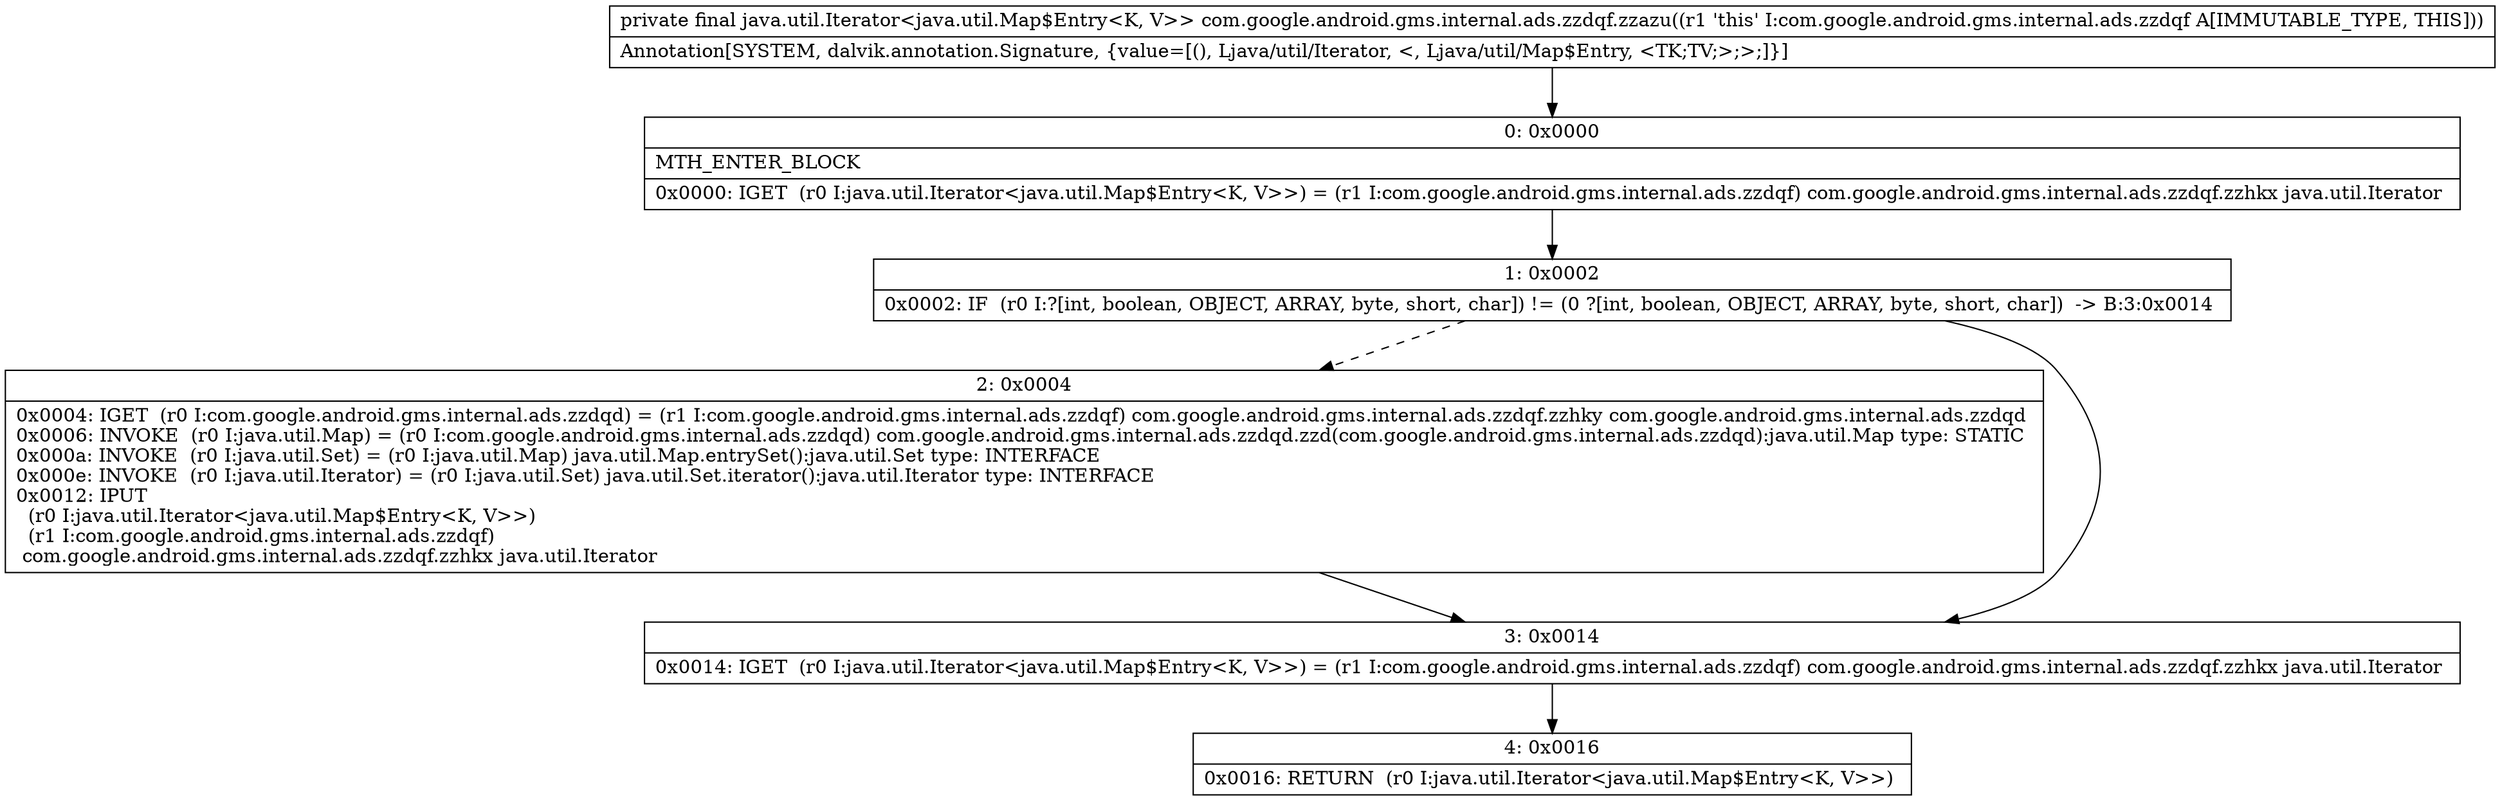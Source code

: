 digraph "CFG forcom.google.android.gms.internal.ads.zzdqf.zzazu()Ljava\/util\/Iterator;" {
Node_0 [shape=record,label="{0\:\ 0x0000|MTH_ENTER_BLOCK\l|0x0000: IGET  (r0 I:java.util.Iterator\<java.util.Map$Entry\<K, V\>\>) = (r1 I:com.google.android.gms.internal.ads.zzdqf) com.google.android.gms.internal.ads.zzdqf.zzhkx java.util.Iterator \l}"];
Node_1 [shape=record,label="{1\:\ 0x0002|0x0002: IF  (r0 I:?[int, boolean, OBJECT, ARRAY, byte, short, char]) != (0 ?[int, boolean, OBJECT, ARRAY, byte, short, char])  \-\> B:3:0x0014 \l}"];
Node_2 [shape=record,label="{2\:\ 0x0004|0x0004: IGET  (r0 I:com.google.android.gms.internal.ads.zzdqd) = (r1 I:com.google.android.gms.internal.ads.zzdqf) com.google.android.gms.internal.ads.zzdqf.zzhky com.google.android.gms.internal.ads.zzdqd \l0x0006: INVOKE  (r0 I:java.util.Map) = (r0 I:com.google.android.gms.internal.ads.zzdqd) com.google.android.gms.internal.ads.zzdqd.zzd(com.google.android.gms.internal.ads.zzdqd):java.util.Map type: STATIC \l0x000a: INVOKE  (r0 I:java.util.Set) = (r0 I:java.util.Map) java.util.Map.entrySet():java.util.Set type: INTERFACE \l0x000e: INVOKE  (r0 I:java.util.Iterator) = (r0 I:java.util.Set) java.util.Set.iterator():java.util.Iterator type: INTERFACE \l0x0012: IPUT  \l  (r0 I:java.util.Iterator\<java.util.Map$Entry\<K, V\>\>)\l  (r1 I:com.google.android.gms.internal.ads.zzdqf)\l com.google.android.gms.internal.ads.zzdqf.zzhkx java.util.Iterator \l}"];
Node_3 [shape=record,label="{3\:\ 0x0014|0x0014: IGET  (r0 I:java.util.Iterator\<java.util.Map$Entry\<K, V\>\>) = (r1 I:com.google.android.gms.internal.ads.zzdqf) com.google.android.gms.internal.ads.zzdqf.zzhkx java.util.Iterator \l}"];
Node_4 [shape=record,label="{4\:\ 0x0016|0x0016: RETURN  (r0 I:java.util.Iterator\<java.util.Map$Entry\<K, V\>\>) \l}"];
MethodNode[shape=record,label="{private final java.util.Iterator\<java.util.Map$Entry\<K, V\>\> com.google.android.gms.internal.ads.zzdqf.zzazu((r1 'this' I:com.google.android.gms.internal.ads.zzdqf A[IMMUTABLE_TYPE, THIS]))  | Annotation[SYSTEM, dalvik.annotation.Signature, \{value=[(), Ljava\/util\/Iterator, \<, Ljava\/util\/Map$Entry, \<TK;TV;\>;\>;]\}]\l}"];
MethodNode -> Node_0;
Node_0 -> Node_1;
Node_1 -> Node_2[style=dashed];
Node_1 -> Node_3;
Node_2 -> Node_3;
Node_3 -> Node_4;
}

